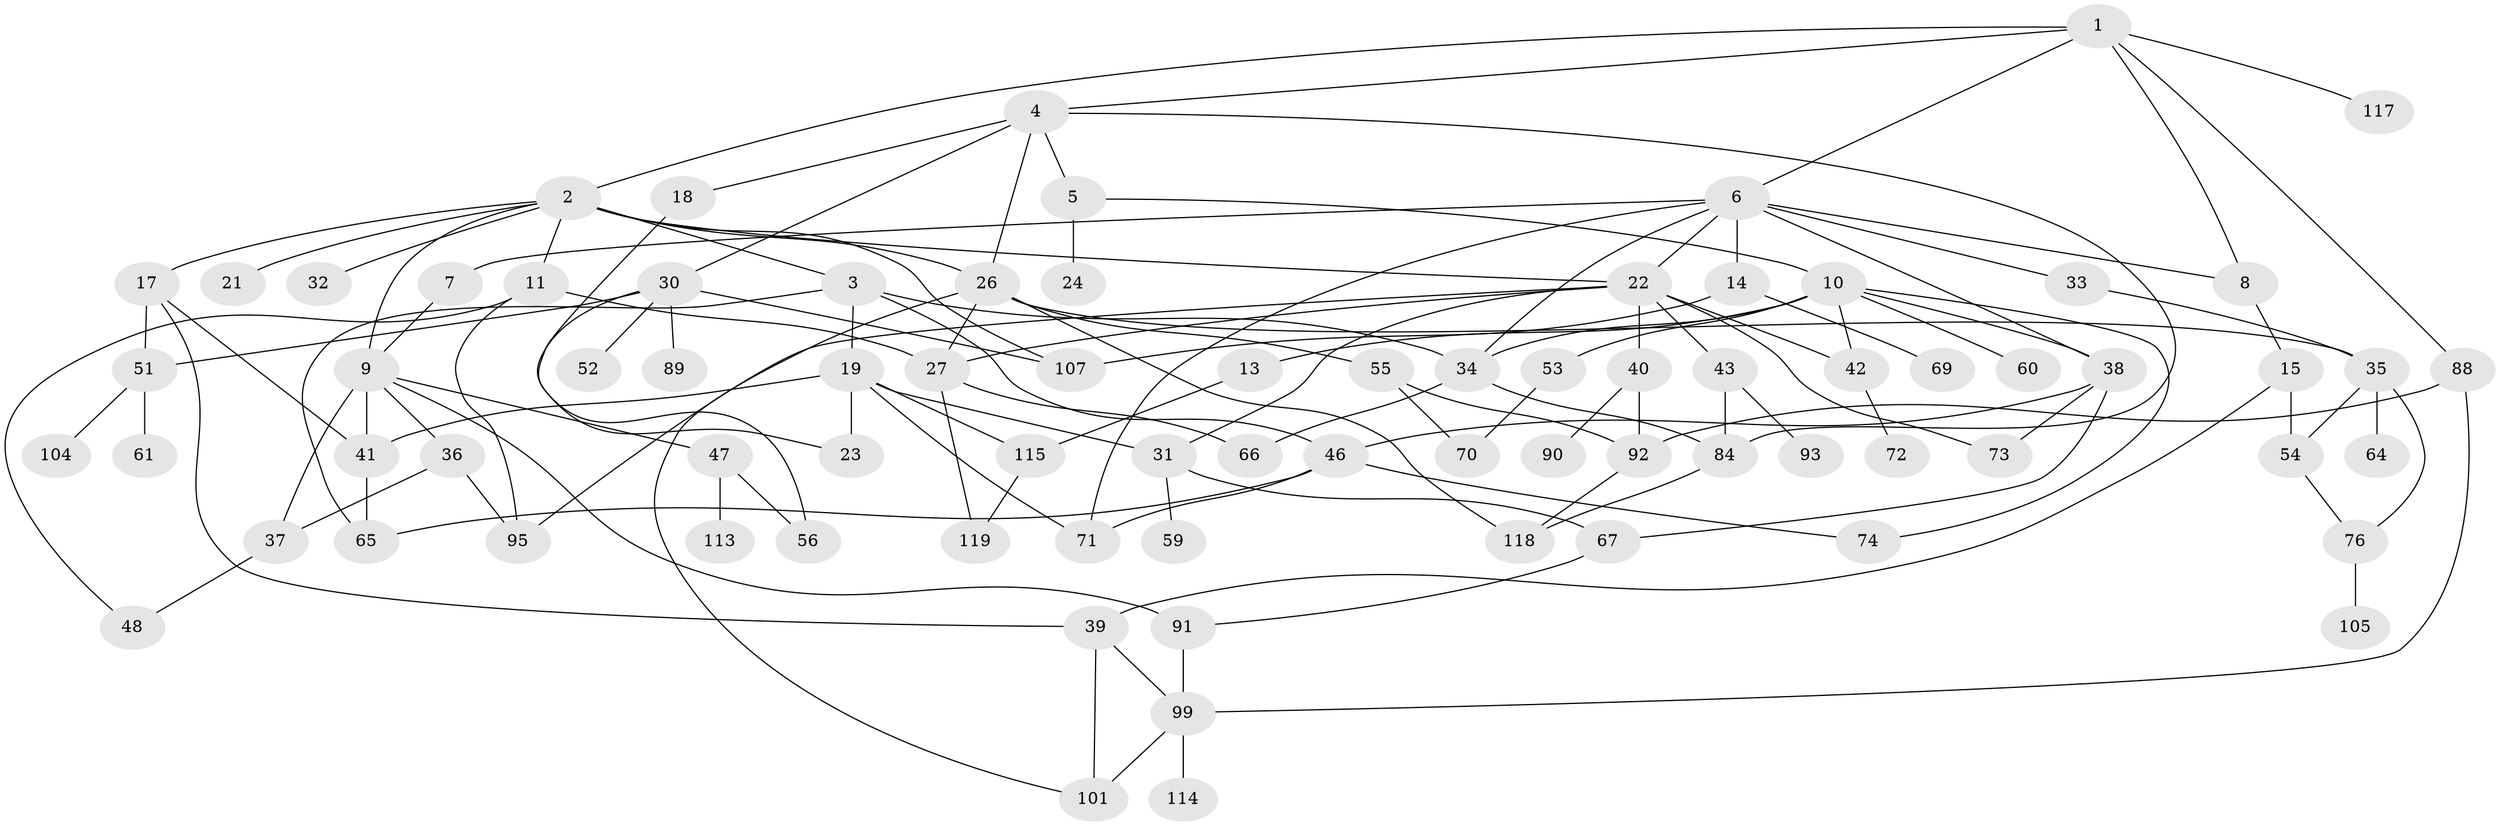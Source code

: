 // original degree distribution, {5: 0.07563025210084033, 6: 0.04201680672268908, 3: 0.3445378151260504, 8: 0.01680672268907563, 2: 0.18487394957983194, 4: 0.10084033613445378, 1: 0.226890756302521, 7: 0.008403361344537815}
// Generated by graph-tools (version 1.1) at 2025/10/02/27/25 16:10:55]
// undirected, 79 vertices, 127 edges
graph export_dot {
graph [start="1"]
  node [color=gray90,style=filled];
  1 [super="+78"];
  2 [super="+20"];
  3 [super="+45"];
  4 [super="+98"];
  5;
  6 [super="+44"];
  7;
  8;
  9 [super="+28"];
  10 [super="+12"];
  11 [super="+86"];
  13 [super="+103"];
  14 [super="+16"];
  15 [super="+109"];
  17 [super="+25"];
  18;
  19 [super="+96"];
  21;
  22 [super="+29"];
  23;
  24;
  26 [super="+97"];
  27 [super="+79"];
  30 [super="+57"];
  31 [super="+50"];
  32 [super="+63"];
  33 [super="+62"];
  34 [super="+81"];
  35 [super="+85"];
  36 [super="+82"];
  37;
  38 [super="+58"];
  39 [super="+116"];
  40 [super="+87"];
  41 [super="+77"];
  42 [super="+111"];
  43 [super="+49"];
  46 [super="+68"];
  47;
  48;
  51 [super="+110"];
  52;
  53;
  54;
  55 [super="+80"];
  56 [super="+83"];
  59;
  60;
  61;
  64;
  65;
  66;
  67;
  69;
  70;
  71 [super="+75"];
  72;
  73;
  74;
  76 [super="+112"];
  84 [super="+94"];
  88 [super="+100"];
  89;
  90;
  91 [super="+108"];
  92 [super="+106"];
  93;
  95;
  99 [super="+102"];
  101;
  104;
  105;
  107;
  113;
  114;
  115;
  117;
  118;
  119;
  1 -- 2;
  1 -- 4;
  1 -- 6;
  1 -- 88;
  1 -- 8;
  1 -- 117;
  2 -- 3;
  2 -- 11;
  2 -- 17;
  2 -- 22;
  2 -- 32;
  2 -- 21;
  2 -- 26;
  2 -- 107;
  2 -- 9;
  3 -- 19;
  3 -- 34 [weight=2];
  3 -- 46;
  3 -- 65;
  4 -- 5;
  4 -- 18;
  4 -- 30;
  4 -- 26;
  4 -- 84;
  5 -- 10;
  5 -- 24;
  6 -- 7;
  6 -- 8;
  6 -- 14;
  6 -- 33;
  6 -- 34;
  6 -- 38;
  6 -- 22;
  6 -- 71;
  7 -- 9 [weight=2];
  8 -- 15;
  9 -- 41;
  9 -- 36;
  9 -- 37;
  9 -- 91;
  9 -- 47;
  10 -- 38;
  10 -- 53;
  10 -- 60;
  10 -- 34;
  10 -- 74;
  10 -- 13;
  10 -- 42;
  11 -- 48;
  11 -- 95;
  11 -- 27;
  13 -- 115;
  14 -- 69;
  14 -- 107;
  15 -- 54;
  15 -- 39;
  17 -- 51;
  17 -- 39;
  17 -- 41;
  18 -- 23;
  19 -- 31;
  19 -- 41 [weight=2];
  19 -- 71;
  19 -- 115;
  19 -- 23;
  22 -- 27;
  22 -- 42;
  22 -- 43;
  22 -- 95;
  22 -- 31;
  22 -- 40;
  22 -- 73;
  26 -- 35;
  26 -- 55;
  26 -- 101;
  26 -- 118;
  26 -- 27;
  27 -- 66;
  27 -- 119;
  30 -- 52;
  30 -- 89;
  30 -- 107;
  30 -- 56;
  30 -- 51;
  31 -- 67;
  31 -- 59;
  33 -- 35;
  34 -- 66;
  34 -- 84;
  35 -- 64;
  35 -- 54;
  35 -- 76;
  36 -- 95;
  36 -- 37;
  37 -- 48;
  38 -- 46;
  38 -- 73;
  38 -- 67;
  39 -- 99;
  39 -- 101;
  40 -- 90;
  40 -- 92;
  41 -- 65;
  42 -- 72;
  43 -- 93;
  43 -- 84;
  46 -- 65;
  46 -- 74;
  46 -- 71;
  47 -- 56;
  47 -- 113;
  51 -- 61;
  51 -- 104;
  53 -- 70;
  54 -- 76;
  55 -- 70;
  55 -- 92;
  67 -- 91;
  76 -- 105;
  84 -- 118;
  88 -- 99;
  88 -- 92;
  91 -- 99;
  92 -- 118;
  99 -- 114;
  99 -- 101;
  115 -- 119;
}
